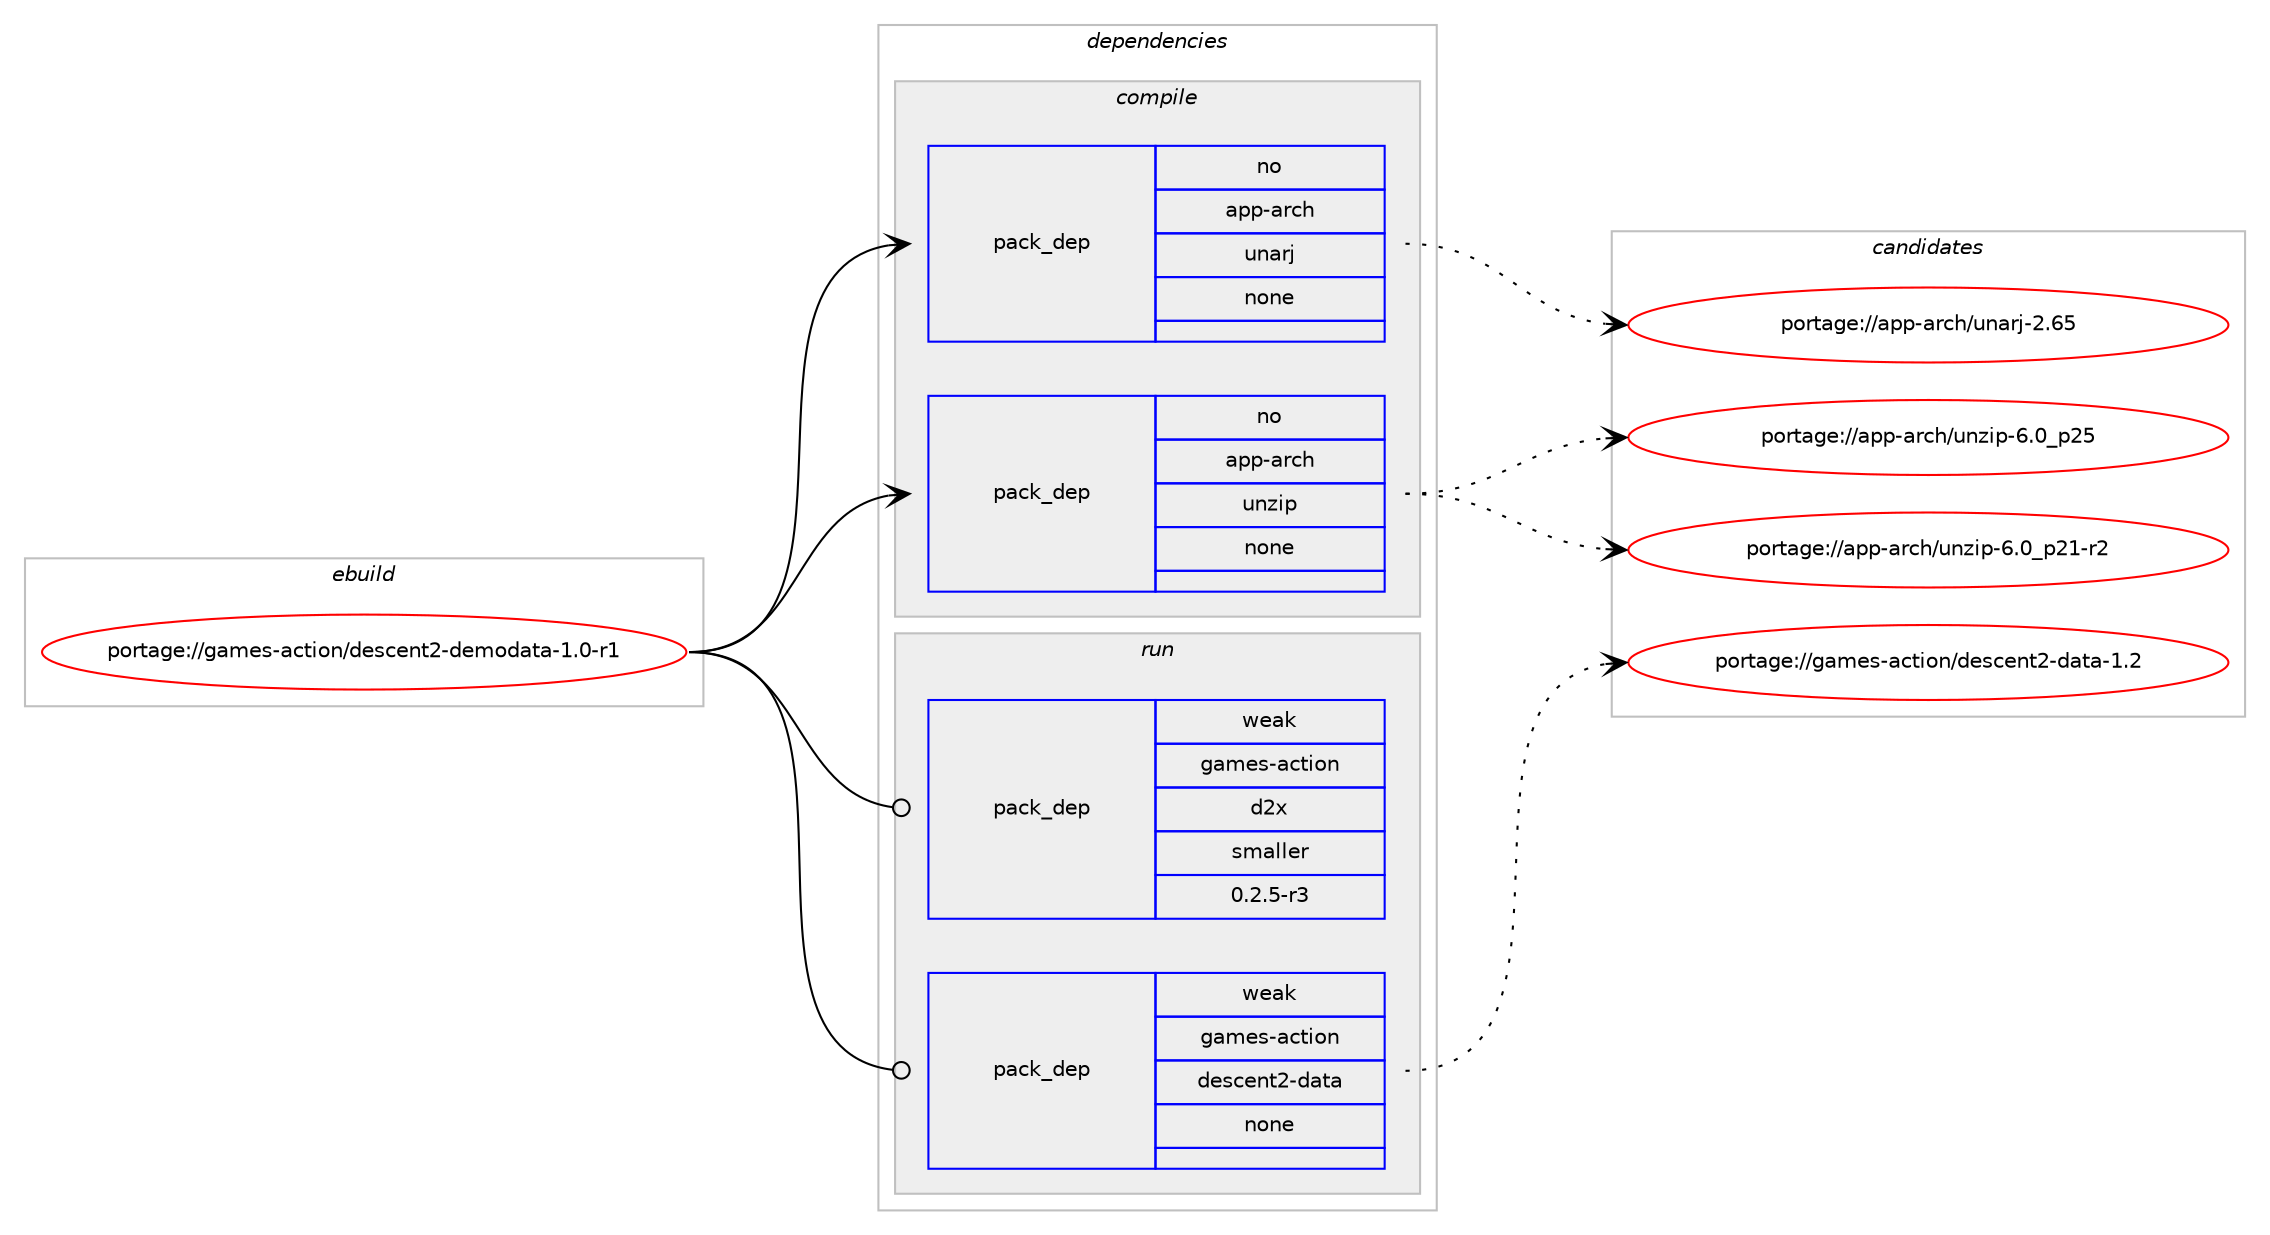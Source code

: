 digraph prolog {

# *************
# Graph options
# *************

newrank=true;
concentrate=true;
compound=true;
graph [rankdir=LR,fontname=Helvetica,fontsize=10,ranksep=1.5];#, ranksep=2.5, nodesep=0.2];
edge  [arrowhead=vee];
node  [fontname=Helvetica,fontsize=10];

# **********
# The ebuild
# **********

subgraph cluster_leftcol {
color=gray;
rank=same;
label=<<i>ebuild</i>>;
id [label="portage://games-action/descent2-demodata-1.0-r1", color=red, width=4, href="../games-action/descent2-demodata-1.0-r1.svg"];
}

# ****************
# The dependencies
# ****************

subgraph cluster_midcol {
color=gray;
label=<<i>dependencies</i>>;
subgraph cluster_compile {
fillcolor="#eeeeee";
style=filled;
label=<<i>compile</i>>;
subgraph pack704 {
dependency958 [label=<<TABLE BORDER="0" CELLBORDER="1" CELLSPACING="0" CELLPADDING="4" WIDTH="220"><TR><TD ROWSPAN="6" CELLPADDING="30">pack_dep</TD></TR><TR><TD WIDTH="110">no</TD></TR><TR><TD>app-arch</TD></TR><TR><TD>unarj</TD></TR><TR><TD>none</TD></TR><TR><TD></TD></TR></TABLE>>, shape=none, color=blue];
}
id:e -> dependency958:w [weight=20,style="solid",arrowhead="vee"];
subgraph pack705 {
dependency959 [label=<<TABLE BORDER="0" CELLBORDER="1" CELLSPACING="0" CELLPADDING="4" WIDTH="220"><TR><TD ROWSPAN="6" CELLPADDING="30">pack_dep</TD></TR><TR><TD WIDTH="110">no</TD></TR><TR><TD>app-arch</TD></TR><TR><TD>unzip</TD></TR><TR><TD>none</TD></TR><TR><TD></TD></TR></TABLE>>, shape=none, color=blue];
}
id:e -> dependency959:w [weight=20,style="solid",arrowhead="vee"];
}
subgraph cluster_compileandrun {
fillcolor="#eeeeee";
style=filled;
label=<<i>compile and run</i>>;
}
subgraph cluster_run {
fillcolor="#eeeeee";
style=filled;
label=<<i>run</i>>;
subgraph pack706 {
dependency960 [label=<<TABLE BORDER="0" CELLBORDER="1" CELLSPACING="0" CELLPADDING="4" WIDTH="220"><TR><TD ROWSPAN="6" CELLPADDING="30">pack_dep</TD></TR><TR><TD WIDTH="110">weak</TD></TR><TR><TD>games-action</TD></TR><TR><TD>d2x</TD></TR><TR><TD>smaller</TD></TR><TR><TD>0.2.5-r3</TD></TR></TABLE>>, shape=none, color=blue];
}
id:e -> dependency960:w [weight=20,style="solid",arrowhead="odot"];
subgraph pack707 {
dependency961 [label=<<TABLE BORDER="0" CELLBORDER="1" CELLSPACING="0" CELLPADDING="4" WIDTH="220"><TR><TD ROWSPAN="6" CELLPADDING="30">pack_dep</TD></TR><TR><TD WIDTH="110">weak</TD></TR><TR><TD>games-action</TD></TR><TR><TD>descent2-data</TD></TR><TR><TD>none</TD></TR><TR><TD></TD></TR></TABLE>>, shape=none, color=blue];
}
id:e -> dependency961:w [weight=20,style="solid",arrowhead="odot"];
}
}

# **************
# The candidates
# **************

subgraph cluster_choices {
rank=same;
color=gray;
label=<<i>candidates</i>>;

subgraph choice704 {
color=black;
nodesep=1;
choiceportage9711211245971149910447117110971141064550465453 [label="portage://app-arch/unarj-2.65", color=red, width=4,href="../app-arch/unarj-2.65.svg"];
dependency958:e -> choiceportage9711211245971149910447117110971141064550465453:w [style=dotted,weight="100"];
}
subgraph choice705 {
color=black;
nodesep=1;
choiceportage971121124597114991044711711012210511245544648951125053 [label="portage://app-arch/unzip-6.0_p25", color=red, width=4,href="../app-arch/unzip-6.0_p25.svg"];
choiceportage9711211245971149910447117110122105112455446489511250494511450 [label="portage://app-arch/unzip-6.0_p21-r2", color=red, width=4,href="../app-arch/unzip-6.0_p21-r2.svg"];
dependency959:e -> choiceportage971121124597114991044711711012210511245544648951125053:w [style=dotted,weight="100"];
dependency959:e -> choiceportage9711211245971149910447117110122105112455446489511250494511450:w [style=dotted,weight="100"];
}
subgraph choice706 {
color=black;
nodesep=1;
}
subgraph choice707 {
color=black;
nodesep=1;
choiceportage1039710910111545979911610511111047100101115991011101165045100971169745494650 [label="portage://games-action/descent2-data-1.2", color=red, width=4,href="../games-action/descent2-data-1.2.svg"];
dependency961:e -> choiceportage1039710910111545979911610511111047100101115991011101165045100971169745494650:w [style=dotted,weight="100"];
}
}

}
